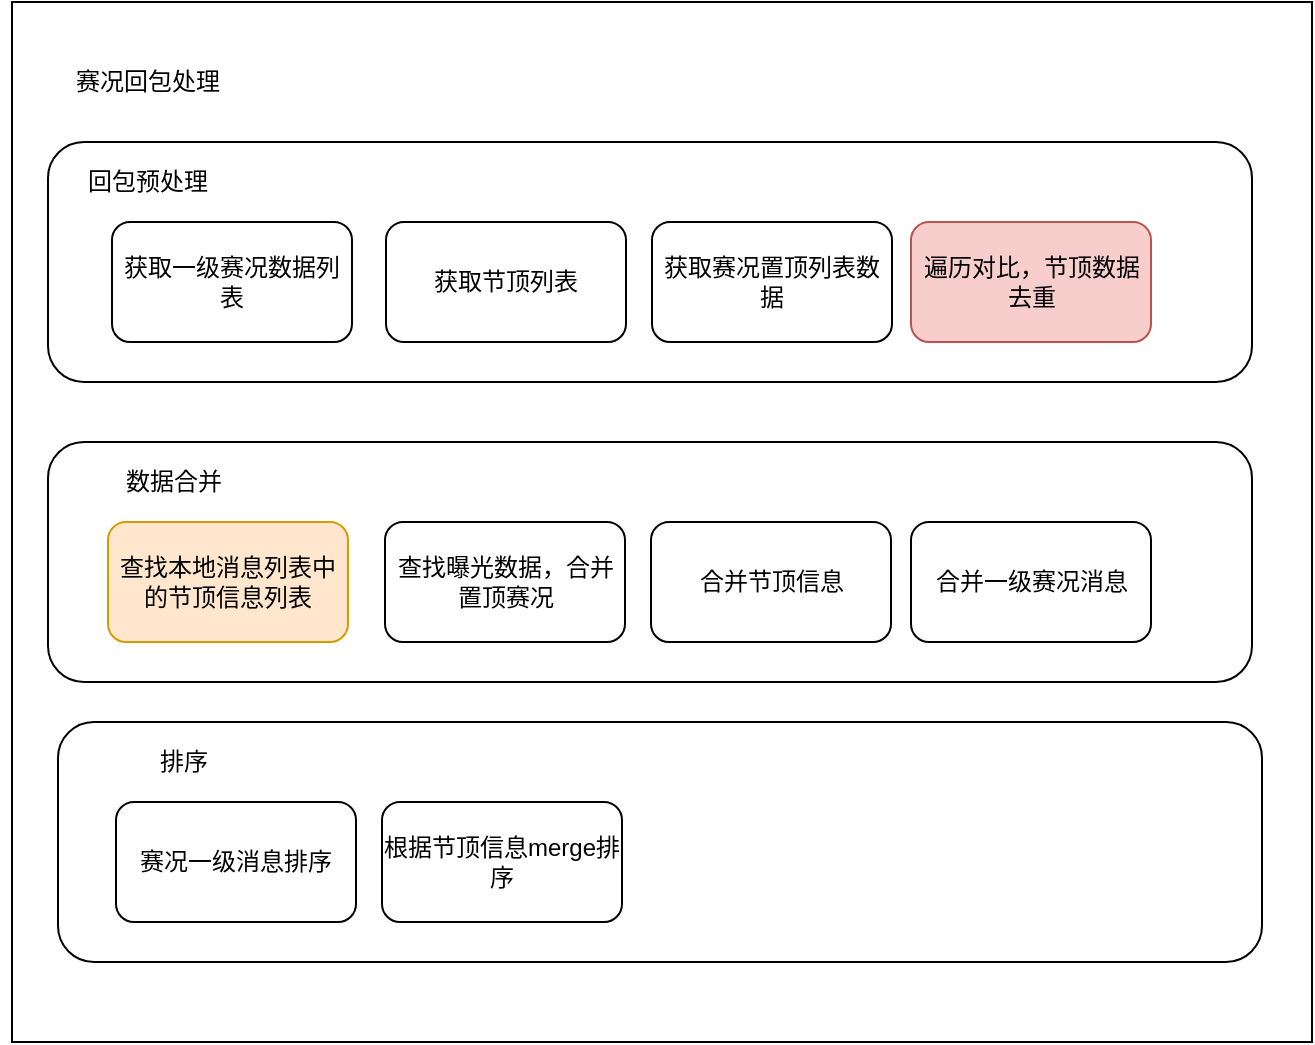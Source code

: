 <mxfile version="14.9.8" type="github">
  <diagram id="rZBvVixIBVX9mQDeIi11" name="Page-1">
    <mxGraphModel dx="1426" dy="676" grid="1" gridSize="10" guides="1" tooltips="1" connect="1" arrows="1" fold="1" page="1" pageScale="1" pageWidth="827" pageHeight="1169" math="0" shadow="0">
      <root>
        <mxCell id="0" />
        <mxCell id="1" parent="0" />
        <mxCell id="7DXl7cOFKb6t4b405SfH-2" value="" style="rounded=0;whiteSpace=wrap;html=1;" parent="1" vertex="1">
          <mxGeometry x="300" y="230" width="650" height="520" as="geometry" />
        </mxCell>
        <mxCell id="7DXl7cOFKb6t4b405SfH-3" value="赛况回包处理" style="text;html=1;strokeColor=none;fillColor=none;align=center;verticalAlign=middle;whiteSpace=wrap;rounded=0;" parent="1" vertex="1">
          <mxGeometry x="294" y="230" width="148" height="80" as="geometry" />
        </mxCell>
        <mxCell id="7DXl7cOFKb6t4b405SfH-4" value="" style="rounded=1;whiteSpace=wrap;html=1;" parent="1" vertex="1">
          <mxGeometry x="318" y="300" width="602" height="120" as="geometry" />
        </mxCell>
        <mxCell id="7DXl7cOFKb6t4b405SfH-5" value="回包预处理" style="text;html=1;strokeColor=none;fillColor=none;align=center;verticalAlign=middle;whiteSpace=wrap;rounded=0;" parent="1" vertex="1">
          <mxGeometry x="332" y="310" width="72" height="20" as="geometry" />
        </mxCell>
        <mxCell id="7DXl7cOFKb6t4b405SfH-6" value="获取一级赛况数据列表" style="rounded=1;whiteSpace=wrap;html=1;" parent="1" vertex="1">
          <mxGeometry x="350" y="340" width="120" height="60" as="geometry" />
        </mxCell>
        <mxCell id="7DXl7cOFKb6t4b405SfH-8" value="获取节顶列表" style="rounded=1;whiteSpace=wrap;html=1;" parent="1" vertex="1">
          <mxGeometry x="487" y="340" width="120" height="60" as="geometry" />
        </mxCell>
        <mxCell id="7DXl7cOFKb6t4b405SfH-9" value="获取赛况置顶列表数据" style="rounded=1;whiteSpace=wrap;html=1;" parent="1" vertex="1">
          <mxGeometry x="620" y="340" width="120" height="60" as="geometry" />
        </mxCell>
        <mxCell id="YsgePVBSbrA1ZEnd1T59-6" value="" style="rounded=1;whiteSpace=wrap;html=1;" vertex="1" parent="1">
          <mxGeometry x="318" y="450" width="602" height="120" as="geometry" />
        </mxCell>
        <mxCell id="YsgePVBSbrA1ZEnd1T59-7" value="数据合并" style="text;html=1;strokeColor=none;fillColor=none;align=center;verticalAlign=middle;whiteSpace=wrap;rounded=0;" vertex="1" parent="1">
          <mxGeometry x="332" y="460" width="98" height="20" as="geometry" />
        </mxCell>
        <mxCell id="YsgePVBSbrA1ZEnd1T59-8" value="合并节顶信息" style="rounded=1;whiteSpace=wrap;html=1;" vertex="1" parent="1">
          <mxGeometry x="619.5" y="490" width="120" height="60" as="geometry" />
        </mxCell>
        <mxCell id="YsgePVBSbrA1ZEnd1T59-9" value="合并一级赛况消息" style="rounded=1;whiteSpace=wrap;html=1;" vertex="1" parent="1">
          <mxGeometry x="749.5" y="490" width="120" height="60" as="geometry" />
        </mxCell>
        <mxCell id="YsgePVBSbrA1ZEnd1T59-10" value="" style="rounded=1;whiteSpace=wrap;html=1;" vertex="1" parent="1">
          <mxGeometry x="323" y="590" width="602" height="120" as="geometry" />
        </mxCell>
        <mxCell id="YsgePVBSbrA1ZEnd1T59-11" value="排序" style="text;html=1;strokeColor=none;fillColor=none;align=center;verticalAlign=middle;whiteSpace=wrap;rounded=0;" vertex="1" parent="1">
          <mxGeometry x="337" y="600" width="98" height="20" as="geometry" />
        </mxCell>
        <mxCell id="YsgePVBSbrA1ZEnd1T59-12" value="赛况一级消息排序" style="rounded=1;whiteSpace=wrap;html=1;" vertex="1" parent="1">
          <mxGeometry x="352" y="630" width="120" height="60" as="geometry" />
        </mxCell>
        <mxCell id="YsgePVBSbrA1ZEnd1T59-13" value="根据节顶信息merge排序" style="rounded=1;whiteSpace=wrap;html=1;" vertex="1" parent="1">
          <mxGeometry x="485" y="630" width="120" height="60" as="geometry" />
        </mxCell>
        <mxCell id="YsgePVBSbrA1ZEnd1T59-14" value="查找曝光数据，合并置顶赛况" style="rounded=1;whiteSpace=wrap;html=1;" vertex="1" parent="1">
          <mxGeometry x="486.5" y="490" width="120" height="60" as="geometry" />
        </mxCell>
        <mxCell id="YsgePVBSbrA1ZEnd1T59-15" value="查找本地消息列表中的节顶信息列表" style="rounded=1;whiteSpace=wrap;html=1;fillColor=#ffe6cc;strokeColor=#d79b00;" vertex="1" parent="1">
          <mxGeometry x="348" y="490" width="120" height="60" as="geometry" />
        </mxCell>
        <mxCell id="YsgePVBSbrA1ZEnd1T59-16" value="遍历对比，节顶数据去重" style="rounded=1;whiteSpace=wrap;html=1;fillColor=#f8cecc;strokeColor=#b85450;" vertex="1" parent="1">
          <mxGeometry x="749.5" y="340" width="120" height="60" as="geometry" />
        </mxCell>
      </root>
    </mxGraphModel>
  </diagram>
</mxfile>
